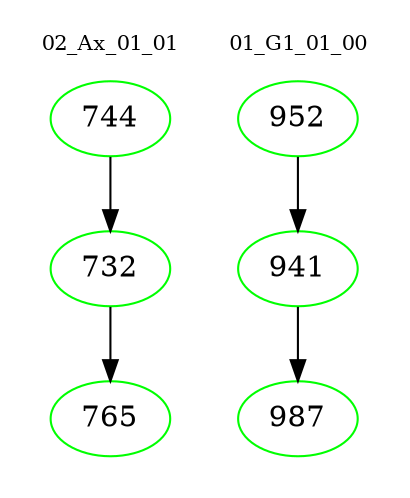 digraph{
subgraph cluster_0 {
color = white
label = "02_Ax_01_01";
fontsize=10;
T0_744 [label="744", color="green"]
T0_744 -> T0_732 [color="black"]
T0_732 [label="732", color="green"]
T0_732 -> T0_765 [color="black"]
T0_765 [label="765", color="green"]
}
subgraph cluster_1 {
color = white
label = "01_G1_01_00";
fontsize=10;
T1_952 [label="952", color="green"]
T1_952 -> T1_941 [color="black"]
T1_941 [label="941", color="green"]
T1_941 -> T1_987 [color="black"]
T1_987 [label="987", color="green"]
}
}
